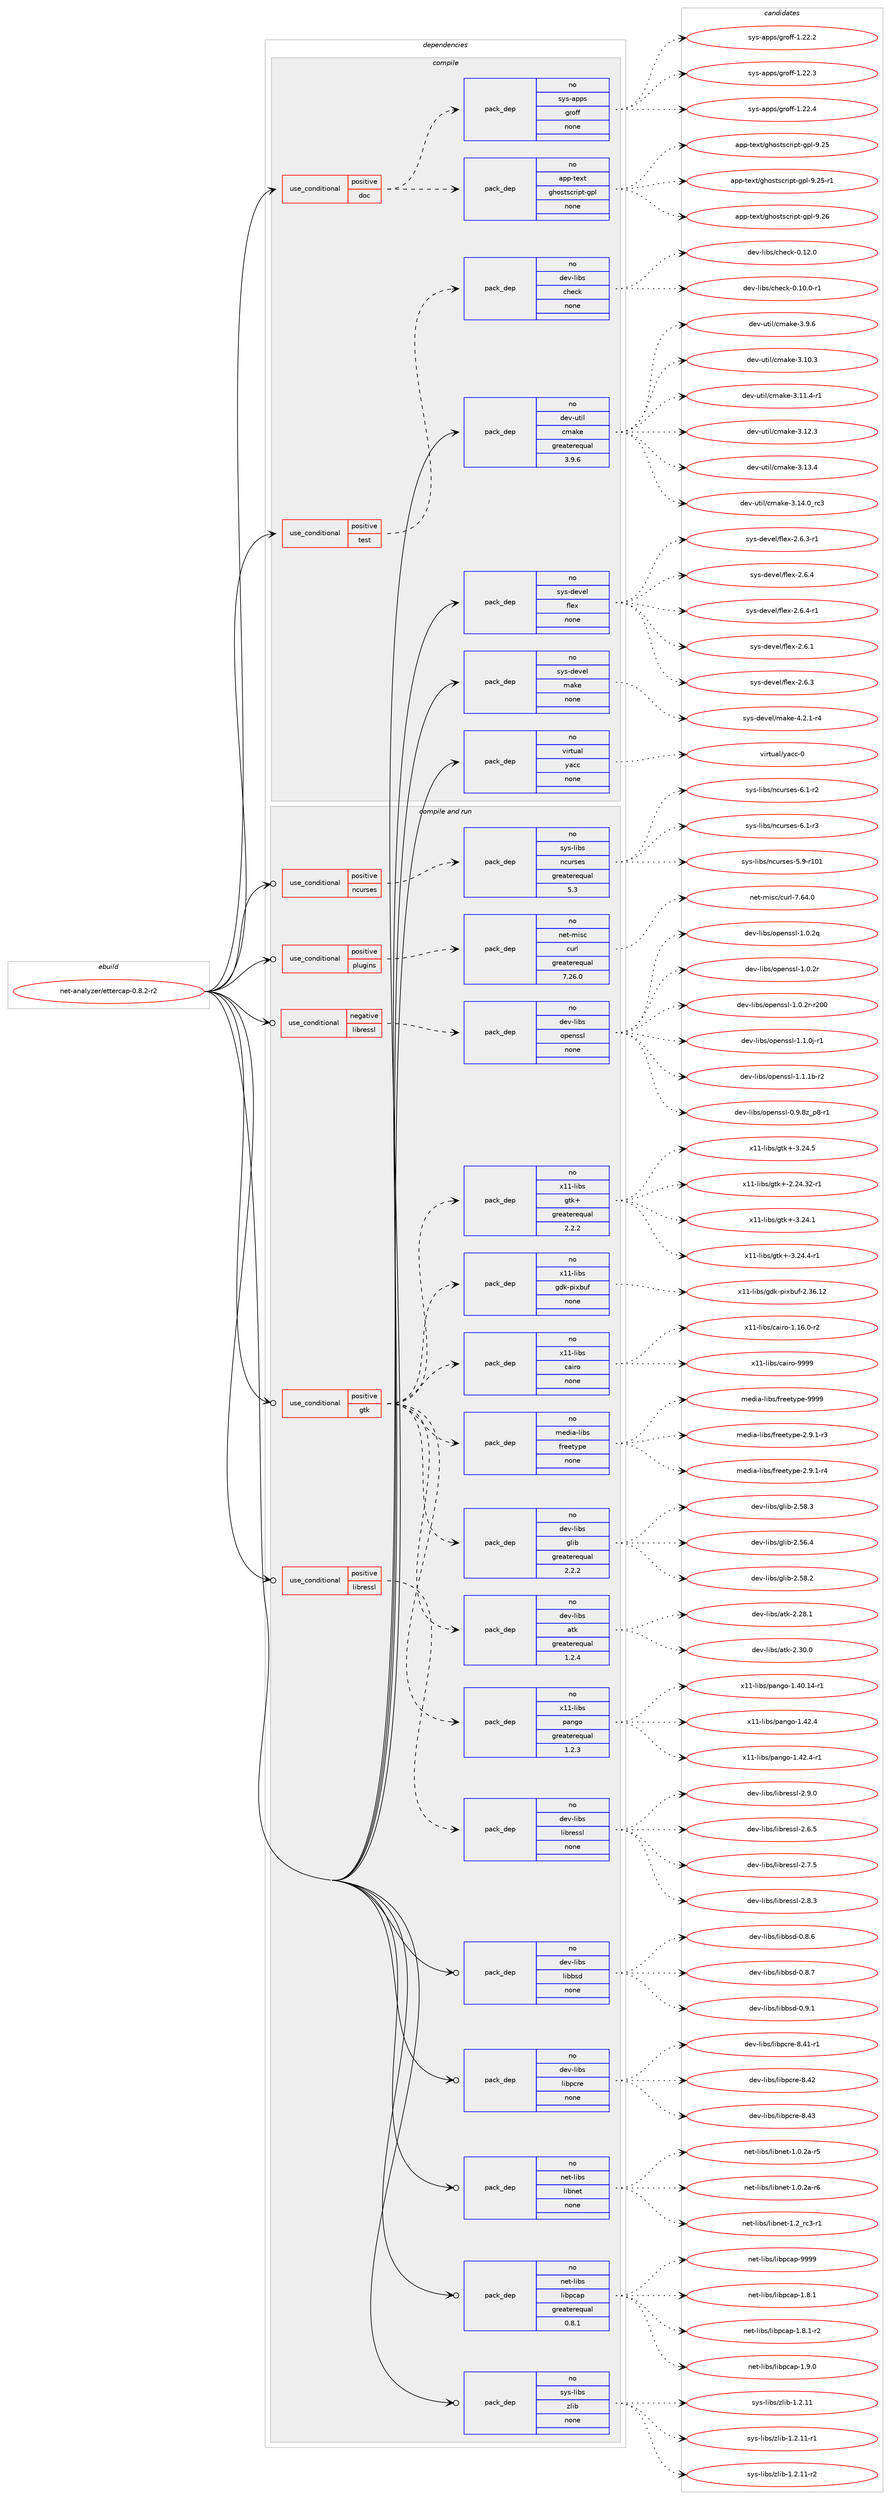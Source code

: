 digraph prolog {

# *************
# Graph options
# *************

newrank=true;
concentrate=true;
compound=true;
graph [rankdir=LR,fontname=Helvetica,fontsize=10,ranksep=1.5];#, ranksep=2.5, nodesep=0.2];
edge  [arrowhead=vee];
node  [fontname=Helvetica,fontsize=10];

# **********
# The ebuild
# **********

subgraph cluster_leftcol {
color=gray;
rank=same;
label=<<i>ebuild</i>>;
id [label="net-analyzer/ettercap-0.8.2-r2", color=red, width=4, href="../net-analyzer/ettercap-0.8.2-r2.svg"];
}

# ****************
# The dependencies
# ****************

subgraph cluster_midcol {
color=gray;
label=<<i>dependencies</i>>;
subgraph cluster_compile {
fillcolor="#eeeeee";
style=filled;
label=<<i>compile</i>>;
subgraph cond441639 {
dependency1642486 [label=<<TABLE BORDER="0" CELLBORDER="1" CELLSPACING="0" CELLPADDING="4"><TR><TD ROWSPAN="3" CELLPADDING="10">use_conditional</TD></TR><TR><TD>positive</TD></TR><TR><TD>doc</TD></TR></TABLE>>, shape=none, color=red];
subgraph pack1174321 {
dependency1642487 [label=<<TABLE BORDER="0" CELLBORDER="1" CELLSPACING="0" CELLPADDING="4" WIDTH="220"><TR><TD ROWSPAN="6" CELLPADDING="30">pack_dep</TD></TR><TR><TD WIDTH="110">no</TD></TR><TR><TD>app-text</TD></TR><TR><TD>ghostscript-gpl</TD></TR><TR><TD>none</TD></TR><TR><TD></TD></TR></TABLE>>, shape=none, color=blue];
}
dependency1642486:e -> dependency1642487:w [weight=20,style="dashed",arrowhead="vee"];
subgraph pack1174322 {
dependency1642488 [label=<<TABLE BORDER="0" CELLBORDER="1" CELLSPACING="0" CELLPADDING="4" WIDTH="220"><TR><TD ROWSPAN="6" CELLPADDING="30">pack_dep</TD></TR><TR><TD WIDTH="110">no</TD></TR><TR><TD>sys-apps</TD></TR><TR><TD>groff</TD></TR><TR><TD>none</TD></TR><TR><TD></TD></TR></TABLE>>, shape=none, color=blue];
}
dependency1642486:e -> dependency1642488:w [weight=20,style="dashed",arrowhead="vee"];
}
id:e -> dependency1642486:w [weight=20,style="solid",arrowhead="vee"];
subgraph cond441640 {
dependency1642489 [label=<<TABLE BORDER="0" CELLBORDER="1" CELLSPACING="0" CELLPADDING="4"><TR><TD ROWSPAN="3" CELLPADDING="10">use_conditional</TD></TR><TR><TD>positive</TD></TR><TR><TD>test</TD></TR></TABLE>>, shape=none, color=red];
subgraph pack1174323 {
dependency1642490 [label=<<TABLE BORDER="0" CELLBORDER="1" CELLSPACING="0" CELLPADDING="4" WIDTH="220"><TR><TD ROWSPAN="6" CELLPADDING="30">pack_dep</TD></TR><TR><TD WIDTH="110">no</TD></TR><TR><TD>dev-libs</TD></TR><TR><TD>check</TD></TR><TR><TD>none</TD></TR><TR><TD></TD></TR></TABLE>>, shape=none, color=blue];
}
dependency1642489:e -> dependency1642490:w [weight=20,style="dashed",arrowhead="vee"];
}
id:e -> dependency1642489:w [weight=20,style="solid",arrowhead="vee"];
subgraph pack1174324 {
dependency1642491 [label=<<TABLE BORDER="0" CELLBORDER="1" CELLSPACING="0" CELLPADDING="4" WIDTH="220"><TR><TD ROWSPAN="6" CELLPADDING="30">pack_dep</TD></TR><TR><TD WIDTH="110">no</TD></TR><TR><TD>dev-util</TD></TR><TR><TD>cmake</TD></TR><TR><TD>greaterequal</TD></TR><TR><TD>3.9.6</TD></TR></TABLE>>, shape=none, color=blue];
}
id:e -> dependency1642491:w [weight=20,style="solid",arrowhead="vee"];
subgraph pack1174325 {
dependency1642492 [label=<<TABLE BORDER="0" CELLBORDER="1" CELLSPACING="0" CELLPADDING="4" WIDTH="220"><TR><TD ROWSPAN="6" CELLPADDING="30">pack_dep</TD></TR><TR><TD WIDTH="110">no</TD></TR><TR><TD>sys-devel</TD></TR><TR><TD>flex</TD></TR><TR><TD>none</TD></TR><TR><TD></TD></TR></TABLE>>, shape=none, color=blue];
}
id:e -> dependency1642492:w [weight=20,style="solid",arrowhead="vee"];
subgraph pack1174326 {
dependency1642493 [label=<<TABLE BORDER="0" CELLBORDER="1" CELLSPACING="0" CELLPADDING="4" WIDTH="220"><TR><TD ROWSPAN="6" CELLPADDING="30">pack_dep</TD></TR><TR><TD WIDTH="110">no</TD></TR><TR><TD>sys-devel</TD></TR><TR><TD>make</TD></TR><TR><TD>none</TD></TR><TR><TD></TD></TR></TABLE>>, shape=none, color=blue];
}
id:e -> dependency1642493:w [weight=20,style="solid",arrowhead="vee"];
subgraph pack1174327 {
dependency1642494 [label=<<TABLE BORDER="0" CELLBORDER="1" CELLSPACING="0" CELLPADDING="4" WIDTH="220"><TR><TD ROWSPAN="6" CELLPADDING="30">pack_dep</TD></TR><TR><TD WIDTH="110">no</TD></TR><TR><TD>virtual</TD></TR><TR><TD>yacc</TD></TR><TR><TD>none</TD></TR><TR><TD></TD></TR></TABLE>>, shape=none, color=blue];
}
id:e -> dependency1642494:w [weight=20,style="solid",arrowhead="vee"];
}
subgraph cluster_compileandrun {
fillcolor="#eeeeee";
style=filled;
label=<<i>compile and run</i>>;
subgraph cond441641 {
dependency1642495 [label=<<TABLE BORDER="0" CELLBORDER="1" CELLSPACING="0" CELLPADDING="4"><TR><TD ROWSPAN="3" CELLPADDING="10">use_conditional</TD></TR><TR><TD>negative</TD></TR><TR><TD>libressl</TD></TR></TABLE>>, shape=none, color=red];
subgraph pack1174328 {
dependency1642496 [label=<<TABLE BORDER="0" CELLBORDER="1" CELLSPACING="0" CELLPADDING="4" WIDTH="220"><TR><TD ROWSPAN="6" CELLPADDING="30">pack_dep</TD></TR><TR><TD WIDTH="110">no</TD></TR><TR><TD>dev-libs</TD></TR><TR><TD>openssl</TD></TR><TR><TD>none</TD></TR><TR><TD></TD></TR></TABLE>>, shape=none, color=blue];
}
dependency1642495:e -> dependency1642496:w [weight=20,style="dashed",arrowhead="vee"];
}
id:e -> dependency1642495:w [weight=20,style="solid",arrowhead="odotvee"];
subgraph cond441642 {
dependency1642497 [label=<<TABLE BORDER="0" CELLBORDER="1" CELLSPACING="0" CELLPADDING="4"><TR><TD ROWSPAN="3" CELLPADDING="10">use_conditional</TD></TR><TR><TD>positive</TD></TR><TR><TD>gtk</TD></TR></TABLE>>, shape=none, color=red];
subgraph pack1174329 {
dependency1642498 [label=<<TABLE BORDER="0" CELLBORDER="1" CELLSPACING="0" CELLPADDING="4" WIDTH="220"><TR><TD ROWSPAN="6" CELLPADDING="30">pack_dep</TD></TR><TR><TD WIDTH="110">no</TD></TR><TR><TD>dev-libs</TD></TR><TR><TD>atk</TD></TR><TR><TD>greaterequal</TD></TR><TR><TD>1.2.4</TD></TR></TABLE>>, shape=none, color=blue];
}
dependency1642497:e -> dependency1642498:w [weight=20,style="dashed",arrowhead="vee"];
subgraph pack1174330 {
dependency1642499 [label=<<TABLE BORDER="0" CELLBORDER="1" CELLSPACING="0" CELLPADDING="4" WIDTH="220"><TR><TD ROWSPAN="6" CELLPADDING="30">pack_dep</TD></TR><TR><TD WIDTH="110">no</TD></TR><TR><TD>dev-libs</TD></TR><TR><TD>glib</TD></TR><TR><TD>greaterequal</TD></TR><TR><TD>2.2.2</TD></TR></TABLE>>, shape=none, color=blue];
}
dependency1642497:e -> dependency1642499:w [weight=20,style="dashed",arrowhead="vee"];
subgraph pack1174331 {
dependency1642500 [label=<<TABLE BORDER="0" CELLBORDER="1" CELLSPACING="0" CELLPADDING="4" WIDTH="220"><TR><TD ROWSPAN="6" CELLPADDING="30">pack_dep</TD></TR><TR><TD WIDTH="110">no</TD></TR><TR><TD>media-libs</TD></TR><TR><TD>freetype</TD></TR><TR><TD>none</TD></TR><TR><TD></TD></TR></TABLE>>, shape=none, color=blue];
}
dependency1642497:e -> dependency1642500:w [weight=20,style="dashed",arrowhead="vee"];
subgraph pack1174332 {
dependency1642501 [label=<<TABLE BORDER="0" CELLBORDER="1" CELLSPACING="0" CELLPADDING="4" WIDTH="220"><TR><TD ROWSPAN="6" CELLPADDING="30">pack_dep</TD></TR><TR><TD WIDTH="110">no</TD></TR><TR><TD>x11-libs</TD></TR><TR><TD>cairo</TD></TR><TR><TD>none</TD></TR><TR><TD></TD></TR></TABLE>>, shape=none, color=blue];
}
dependency1642497:e -> dependency1642501:w [weight=20,style="dashed",arrowhead="vee"];
subgraph pack1174333 {
dependency1642502 [label=<<TABLE BORDER="0" CELLBORDER="1" CELLSPACING="0" CELLPADDING="4" WIDTH="220"><TR><TD ROWSPAN="6" CELLPADDING="30">pack_dep</TD></TR><TR><TD WIDTH="110">no</TD></TR><TR><TD>x11-libs</TD></TR><TR><TD>gdk-pixbuf</TD></TR><TR><TD>none</TD></TR><TR><TD></TD></TR></TABLE>>, shape=none, color=blue];
}
dependency1642497:e -> dependency1642502:w [weight=20,style="dashed",arrowhead="vee"];
subgraph pack1174334 {
dependency1642503 [label=<<TABLE BORDER="0" CELLBORDER="1" CELLSPACING="0" CELLPADDING="4" WIDTH="220"><TR><TD ROWSPAN="6" CELLPADDING="30">pack_dep</TD></TR><TR><TD WIDTH="110">no</TD></TR><TR><TD>x11-libs</TD></TR><TR><TD>gtk+</TD></TR><TR><TD>greaterequal</TD></TR><TR><TD>2.2.2</TD></TR></TABLE>>, shape=none, color=blue];
}
dependency1642497:e -> dependency1642503:w [weight=20,style="dashed",arrowhead="vee"];
subgraph pack1174335 {
dependency1642504 [label=<<TABLE BORDER="0" CELLBORDER="1" CELLSPACING="0" CELLPADDING="4" WIDTH="220"><TR><TD ROWSPAN="6" CELLPADDING="30">pack_dep</TD></TR><TR><TD WIDTH="110">no</TD></TR><TR><TD>x11-libs</TD></TR><TR><TD>pango</TD></TR><TR><TD>greaterequal</TD></TR><TR><TD>1.2.3</TD></TR></TABLE>>, shape=none, color=blue];
}
dependency1642497:e -> dependency1642504:w [weight=20,style="dashed",arrowhead="vee"];
}
id:e -> dependency1642497:w [weight=20,style="solid",arrowhead="odotvee"];
subgraph cond441643 {
dependency1642505 [label=<<TABLE BORDER="0" CELLBORDER="1" CELLSPACING="0" CELLPADDING="4"><TR><TD ROWSPAN="3" CELLPADDING="10">use_conditional</TD></TR><TR><TD>positive</TD></TR><TR><TD>libressl</TD></TR></TABLE>>, shape=none, color=red];
subgraph pack1174336 {
dependency1642506 [label=<<TABLE BORDER="0" CELLBORDER="1" CELLSPACING="0" CELLPADDING="4" WIDTH="220"><TR><TD ROWSPAN="6" CELLPADDING="30">pack_dep</TD></TR><TR><TD WIDTH="110">no</TD></TR><TR><TD>dev-libs</TD></TR><TR><TD>libressl</TD></TR><TR><TD>none</TD></TR><TR><TD></TD></TR></TABLE>>, shape=none, color=blue];
}
dependency1642505:e -> dependency1642506:w [weight=20,style="dashed",arrowhead="vee"];
}
id:e -> dependency1642505:w [weight=20,style="solid",arrowhead="odotvee"];
subgraph cond441644 {
dependency1642507 [label=<<TABLE BORDER="0" CELLBORDER="1" CELLSPACING="0" CELLPADDING="4"><TR><TD ROWSPAN="3" CELLPADDING="10">use_conditional</TD></TR><TR><TD>positive</TD></TR><TR><TD>ncurses</TD></TR></TABLE>>, shape=none, color=red];
subgraph pack1174337 {
dependency1642508 [label=<<TABLE BORDER="0" CELLBORDER="1" CELLSPACING="0" CELLPADDING="4" WIDTH="220"><TR><TD ROWSPAN="6" CELLPADDING="30">pack_dep</TD></TR><TR><TD WIDTH="110">no</TD></TR><TR><TD>sys-libs</TD></TR><TR><TD>ncurses</TD></TR><TR><TD>greaterequal</TD></TR><TR><TD>5.3</TD></TR></TABLE>>, shape=none, color=blue];
}
dependency1642507:e -> dependency1642508:w [weight=20,style="dashed",arrowhead="vee"];
}
id:e -> dependency1642507:w [weight=20,style="solid",arrowhead="odotvee"];
subgraph cond441645 {
dependency1642509 [label=<<TABLE BORDER="0" CELLBORDER="1" CELLSPACING="0" CELLPADDING="4"><TR><TD ROWSPAN="3" CELLPADDING="10">use_conditional</TD></TR><TR><TD>positive</TD></TR><TR><TD>plugins</TD></TR></TABLE>>, shape=none, color=red];
subgraph pack1174338 {
dependency1642510 [label=<<TABLE BORDER="0" CELLBORDER="1" CELLSPACING="0" CELLPADDING="4" WIDTH="220"><TR><TD ROWSPAN="6" CELLPADDING="30">pack_dep</TD></TR><TR><TD WIDTH="110">no</TD></TR><TR><TD>net-misc</TD></TR><TR><TD>curl</TD></TR><TR><TD>greaterequal</TD></TR><TR><TD>7.26.0</TD></TR></TABLE>>, shape=none, color=blue];
}
dependency1642509:e -> dependency1642510:w [weight=20,style="dashed",arrowhead="vee"];
}
id:e -> dependency1642509:w [weight=20,style="solid",arrowhead="odotvee"];
subgraph pack1174339 {
dependency1642511 [label=<<TABLE BORDER="0" CELLBORDER="1" CELLSPACING="0" CELLPADDING="4" WIDTH="220"><TR><TD ROWSPAN="6" CELLPADDING="30">pack_dep</TD></TR><TR><TD WIDTH="110">no</TD></TR><TR><TD>dev-libs</TD></TR><TR><TD>libbsd</TD></TR><TR><TD>none</TD></TR><TR><TD></TD></TR></TABLE>>, shape=none, color=blue];
}
id:e -> dependency1642511:w [weight=20,style="solid",arrowhead="odotvee"];
subgraph pack1174340 {
dependency1642512 [label=<<TABLE BORDER="0" CELLBORDER="1" CELLSPACING="0" CELLPADDING="4" WIDTH="220"><TR><TD ROWSPAN="6" CELLPADDING="30">pack_dep</TD></TR><TR><TD WIDTH="110">no</TD></TR><TR><TD>dev-libs</TD></TR><TR><TD>libpcre</TD></TR><TR><TD>none</TD></TR><TR><TD></TD></TR></TABLE>>, shape=none, color=blue];
}
id:e -> dependency1642512:w [weight=20,style="solid",arrowhead="odotvee"];
subgraph pack1174341 {
dependency1642513 [label=<<TABLE BORDER="0" CELLBORDER="1" CELLSPACING="0" CELLPADDING="4" WIDTH="220"><TR><TD ROWSPAN="6" CELLPADDING="30">pack_dep</TD></TR><TR><TD WIDTH="110">no</TD></TR><TR><TD>net-libs</TD></TR><TR><TD>libnet</TD></TR><TR><TD>none</TD></TR><TR><TD></TD></TR></TABLE>>, shape=none, color=blue];
}
id:e -> dependency1642513:w [weight=20,style="solid",arrowhead="odotvee"];
subgraph pack1174342 {
dependency1642514 [label=<<TABLE BORDER="0" CELLBORDER="1" CELLSPACING="0" CELLPADDING="4" WIDTH="220"><TR><TD ROWSPAN="6" CELLPADDING="30">pack_dep</TD></TR><TR><TD WIDTH="110">no</TD></TR><TR><TD>net-libs</TD></TR><TR><TD>libpcap</TD></TR><TR><TD>greaterequal</TD></TR><TR><TD>0.8.1</TD></TR></TABLE>>, shape=none, color=blue];
}
id:e -> dependency1642514:w [weight=20,style="solid",arrowhead="odotvee"];
subgraph pack1174343 {
dependency1642515 [label=<<TABLE BORDER="0" CELLBORDER="1" CELLSPACING="0" CELLPADDING="4" WIDTH="220"><TR><TD ROWSPAN="6" CELLPADDING="30">pack_dep</TD></TR><TR><TD WIDTH="110">no</TD></TR><TR><TD>sys-libs</TD></TR><TR><TD>zlib</TD></TR><TR><TD>none</TD></TR><TR><TD></TD></TR></TABLE>>, shape=none, color=blue];
}
id:e -> dependency1642515:w [weight=20,style="solid",arrowhead="odotvee"];
}
subgraph cluster_run {
fillcolor="#eeeeee";
style=filled;
label=<<i>run</i>>;
}
}

# **************
# The candidates
# **************

subgraph cluster_choices {
rank=same;
color=gray;
label=<<i>candidates</i>>;

subgraph choice1174321 {
color=black;
nodesep=1;
choice97112112451161011201164710310411111511611599114105112116451031121084557465053 [label="app-text/ghostscript-gpl-9.25", color=red, width=4,href="../app-text/ghostscript-gpl-9.25.svg"];
choice971121124511610112011647103104111115116115991141051121164510311210845574650534511449 [label="app-text/ghostscript-gpl-9.25-r1", color=red, width=4,href="../app-text/ghostscript-gpl-9.25-r1.svg"];
choice97112112451161011201164710310411111511611599114105112116451031121084557465054 [label="app-text/ghostscript-gpl-9.26", color=red, width=4,href="../app-text/ghostscript-gpl-9.26.svg"];
dependency1642487:e -> choice97112112451161011201164710310411111511611599114105112116451031121084557465053:w [style=dotted,weight="100"];
dependency1642487:e -> choice971121124511610112011647103104111115116115991141051121164510311210845574650534511449:w [style=dotted,weight="100"];
dependency1642487:e -> choice97112112451161011201164710310411111511611599114105112116451031121084557465054:w [style=dotted,weight="100"];
}
subgraph choice1174322 {
color=black;
nodesep=1;
choice11512111545971121121154710311411110210245494650504650 [label="sys-apps/groff-1.22.2", color=red, width=4,href="../sys-apps/groff-1.22.2.svg"];
choice11512111545971121121154710311411110210245494650504651 [label="sys-apps/groff-1.22.3", color=red, width=4,href="../sys-apps/groff-1.22.3.svg"];
choice11512111545971121121154710311411110210245494650504652 [label="sys-apps/groff-1.22.4", color=red, width=4,href="../sys-apps/groff-1.22.4.svg"];
dependency1642488:e -> choice11512111545971121121154710311411110210245494650504650:w [style=dotted,weight="100"];
dependency1642488:e -> choice11512111545971121121154710311411110210245494650504651:w [style=dotted,weight="100"];
dependency1642488:e -> choice11512111545971121121154710311411110210245494650504652:w [style=dotted,weight="100"];
}
subgraph choice1174323 {
color=black;
nodesep=1;
choice1001011184510810598115479910410199107454846494846484511449 [label="dev-libs/check-0.10.0-r1", color=red, width=4,href="../dev-libs/check-0.10.0-r1.svg"];
choice100101118451081059811547991041019910745484649504648 [label="dev-libs/check-0.12.0", color=red, width=4,href="../dev-libs/check-0.12.0.svg"];
dependency1642490:e -> choice1001011184510810598115479910410199107454846494846484511449:w [style=dotted,weight="100"];
dependency1642490:e -> choice100101118451081059811547991041019910745484649504648:w [style=dotted,weight="100"];
}
subgraph choice1174324 {
color=black;
nodesep=1;
choice1001011184511711610510847991099710710145514649484651 [label="dev-util/cmake-3.10.3", color=red, width=4,href="../dev-util/cmake-3.10.3.svg"];
choice10010111845117116105108479910997107101455146494946524511449 [label="dev-util/cmake-3.11.4-r1", color=red, width=4,href="../dev-util/cmake-3.11.4-r1.svg"];
choice1001011184511711610510847991099710710145514649504651 [label="dev-util/cmake-3.12.3", color=red, width=4,href="../dev-util/cmake-3.12.3.svg"];
choice1001011184511711610510847991099710710145514649514652 [label="dev-util/cmake-3.13.4", color=red, width=4,href="../dev-util/cmake-3.13.4.svg"];
choice1001011184511711610510847991099710710145514649524648951149951 [label="dev-util/cmake-3.14.0_rc3", color=red, width=4,href="../dev-util/cmake-3.14.0_rc3.svg"];
choice10010111845117116105108479910997107101455146574654 [label="dev-util/cmake-3.9.6", color=red, width=4,href="../dev-util/cmake-3.9.6.svg"];
dependency1642491:e -> choice1001011184511711610510847991099710710145514649484651:w [style=dotted,weight="100"];
dependency1642491:e -> choice10010111845117116105108479910997107101455146494946524511449:w [style=dotted,weight="100"];
dependency1642491:e -> choice1001011184511711610510847991099710710145514649504651:w [style=dotted,weight="100"];
dependency1642491:e -> choice1001011184511711610510847991099710710145514649514652:w [style=dotted,weight="100"];
dependency1642491:e -> choice1001011184511711610510847991099710710145514649524648951149951:w [style=dotted,weight="100"];
dependency1642491:e -> choice10010111845117116105108479910997107101455146574654:w [style=dotted,weight="100"];
}
subgraph choice1174325 {
color=black;
nodesep=1;
choice1151211154510010111810110847102108101120455046544649 [label="sys-devel/flex-2.6.1", color=red, width=4,href="../sys-devel/flex-2.6.1.svg"];
choice1151211154510010111810110847102108101120455046544651 [label="sys-devel/flex-2.6.3", color=red, width=4,href="../sys-devel/flex-2.6.3.svg"];
choice11512111545100101118101108471021081011204550465446514511449 [label="sys-devel/flex-2.6.3-r1", color=red, width=4,href="../sys-devel/flex-2.6.3-r1.svg"];
choice1151211154510010111810110847102108101120455046544652 [label="sys-devel/flex-2.6.4", color=red, width=4,href="../sys-devel/flex-2.6.4.svg"];
choice11512111545100101118101108471021081011204550465446524511449 [label="sys-devel/flex-2.6.4-r1", color=red, width=4,href="../sys-devel/flex-2.6.4-r1.svg"];
dependency1642492:e -> choice1151211154510010111810110847102108101120455046544649:w [style=dotted,weight="100"];
dependency1642492:e -> choice1151211154510010111810110847102108101120455046544651:w [style=dotted,weight="100"];
dependency1642492:e -> choice11512111545100101118101108471021081011204550465446514511449:w [style=dotted,weight="100"];
dependency1642492:e -> choice1151211154510010111810110847102108101120455046544652:w [style=dotted,weight="100"];
dependency1642492:e -> choice11512111545100101118101108471021081011204550465446524511449:w [style=dotted,weight="100"];
}
subgraph choice1174326 {
color=black;
nodesep=1;
choice1151211154510010111810110847109971071014552465046494511452 [label="sys-devel/make-4.2.1-r4", color=red, width=4,href="../sys-devel/make-4.2.1-r4.svg"];
dependency1642493:e -> choice1151211154510010111810110847109971071014552465046494511452:w [style=dotted,weight="100"];
}
subgraph choice1174327 {
color=black;
nodesep=1;
choice11810511411611797108471219799994548 [label="virtual/yacc-0", color=red, width=4,href="../virtual/yacc-0.svg"];
dependency1642494:e -> choice11810511411611797108471219799994548:w [style=dotted,weight="100"];
}
subgraph choice1174328 {
color=black;
nodesep=1;
choice10010111845108105981154711111210111011511510845484657465612295112564511449 [label="dev-libs/openssl-0.9.8z_p8-r1", color=red, width=4,href="../dev-libs/openssl-0.9.8z_p8-r1.svg"];
choice100101118451081059811547111112101110115115108454946484650113 [label="dev-libs/openssl-1.0.2q", color=red, width=4,href="../dev-libs/openssl-1.0.2q.svg"];
choice100101118451081059811547111112101110115115108454946484650114 [label="dev-libs/openssl-1.0.2r", color=red, width=4,href="../dev-libs/openssl-1.0.2r.svg"];
choice10010111845108105981154711111210111011511510845494648465011445114504848 [label="dev-libs/openssl-1.0.2r-r200", color=red, width=4,href="../dev-libs/openssl-1.0.2r-r200.svg"];
choice1001011184510810598115471111121011101151151084549464946481064511449 [label="dev-libs/openssl-1.1.0j-r1", color=red, width=4,href="../dev-libs/openssl-1.1.0j-r1.svg"];
choice100101118451081059811547111112101110115115108454946494649984511450 [label="dev-libs/openssl-1.1.1b-r2", color=red, width=4,href="../dev-libs/openssl-1.1.1b-r2.svg"];
dependency1642496:e -> choice10010111845108105981154711111210111011511510845484657465612295112564511449:w [style=dotted,weight="100"];
dependency1642496:e -> choice100101118451081059811547111112101110115115108454946484650113:w [style=dotted,weight="100"];
dependency1642496:e -> choice100101118451081059811547111112101110115115108454946484650114:w [style=dotted,weight="100"];
dependency1642496:e -> choice10010111845108105981154711111210111011511510845494648465011445114504848:w [style=dotted,weight="100"];
dependency1642496:e -> choice1001011184510810598115471111121011101151151084549464946481064511449:w [style=dotted,weight="100"];
dependency1642496:e -> choice100101118451081059811547111112101110115115108454946494649984511450:w [style=dotted,weight="100"];
}
subgraph choice1174329 {
color=black;
nodesep=1;
choice1001011184510810598115479711610745504650564649 [label="dev-libs/atk-2.28.1", color=red, width=4,href="../dev-libs/atk-2.28.1.svg"];
choice1001011184510810598115479711610745504651484648 [label="dev-libs/atk-2.30.0", color=red, width=4,href="../dev-libs/atk-2.30.0.svg"];
dependency1642498:e -> choice1001011184510810598115479711610745504650564649:w [style=dotted,weight="100"];
dependency1642498:e -> choice1001011184510810598115479711610745504651484648:w [style=dotted,weight="100"];
}
subgraph choice1174330 {
color=black;
nodesep=1;
choice1001011184510810598115471031081059845504653544652 [label="dev-libs/glib-2.56.4", color=red, width=4,href="../dev-libs/glib-2.56.4.svg"];
choice1001011184510810598115471031081059845504653564650 [label="dev-libs/glib-2.58.2", color=red, width=4,href="../dev-libs/glib-2.58.2.svg"];
choice1001011184510810598115471031081059845504653564651 [label="dev-libs/glib-2.58.3", color=red, width=4,href="../dev-libs/glib-2.58.3.svg"];
dependency1642499:e -> choice1001011184510810598115471031081059845504653544652:w [style=dotted,weight="100"];
dependency1642499:e -> choice1001011184510810598115471031081059845504653564650:w [style=dotted,weight="100"];
dependency1642499:e -> choice1001011184510810598115471031081059845504653564651:w [style=dotted,weight="100"];
}
subgraph choice1174331 {
color=black;
nodesep=1;
choice109101100105974510810598115471021141011011161211121014550465746494511451 [label="media-libs/freetype-2.9.1-r3", color=red, width=4,href="../media-libs/freetype-2.9.1-r3.svg"];
choice109101100105974510810598115471021141011011161211121014550465746494511452 [label="media-libs/freetype-2.9.1-r4", color=red, width=4,href="../media-libs/freetype-2.9.1-r4.svg"];
choice109101100105974510810598115471021141011011161211121014557575757 [label="media-libs/freetype-9999", color=red, width=4,href="../media-libs/freetype-9999.svg"];
dependency1642500:e -> choice109101100105974510810598115471021141011011161211121014550465746494511451:w [style=dotted,weight="100"];
dependency1642500:e -> choice109101100105974510810598115471021141011011161211121014550465746494511452:w [style=dotted,weight="100"];
dependency1642500:e -> choice109101100105974510810598115471021141011011161211121014557575757:w [style=dotted,weight="100"];
}
subgraph choice1174332 {
color=black;
nodesep=1;
choice12049494510810598115479997105114111454946495446484511450 [label="x11-libs/cairo-1.16.0-r2", color=red, width=4,href="../x11-libs/cairo-1.16.0-r2.svg"];
choice120494945108105981154799971051141114557575757 [label="x11-libs/cairo-9999", color=red, width=4,href="../x11-libs/cairo-9999.svg"];
dependency1642501:e -> choice12049494510810598115479997105114111454946495446484511450:w [style=dotted,weight="100"];
dependency1642501:e -> choice120494945108105981154799971051141114557575757:w [style=dotted,weight="100"];
}
subgraph choice1174333 {
color=black;
nodesep=1;
choice120494945108105981154710310010745112105120981171024550465154464950 [label="x11-libs/gdk-pixbuf-2.36.12", color=red, width=4,href="../x11-libs/gdk-pixbuf-2.36.12.svg"];
dependency1642502:e -> choice120494945108105981154710310010745112105120981171024550465154464950:w [style=dotted,weight="100"];
}
subgraph choice1174334 {
color=black;
nodesep=1;
choice12049494510810598115471031161074345504650524651504511449 [label="x11-libs/gtk+-2.24.32-r1", color=red, width=4,href="../x11-libs/gtk+-2.24.32-r1.svg"];
choice12049494510810598115471031161074345514650524649 [label="x11-libs/gtk+-3.24.1", color=red, width=4,href="../x11-libs/gtk+-3.24.1.svg"];
choice120494945108105981154710311610743455146505246524511449 [label="x11-libs/gtk+-3.24.4-r1", color=red, width=4,href="../x11-libs/gtk+-3.24.4-r1.svg"];
choice12049494510810598115471031161074345514650524653 [label="x11-libs/gtk+-3.24.5", color=red, width=4,href="../x11-libs/gtk+-3.24.5.svg"];
dependency1642503:e -> choice12049494510810598115471031161074345504650524651504511449:w [style=dotted,weight="100"];
dependency1642503:e -> choice12049494510810598115471031161074345514650524649:w [style=dotted,weight="100"];
dependency1642503:e -> choice120494945108105981154710311610743455146505246524511449:w [style=dotted,weight="100"];
dependency1642503:e -> choice12049494510810598115471031161074345514650524653:w [style=dotted,weight="100"];
}
subgraph choice1174335 {
color=black;
nodesep=1;
choice12049494510810598115471129711010311145494652484649524511449 [label="x11-libs/pango-1.40.14-r1", color=red, width=4,href="../x11-libs/pango-1.40.14-r1.svg"];
choice12049494510810598115471129711010311145494652504652 [label="x11-libs/pango-1.42.4", color=red, width=4,href="../x11-libs/pango-1.42.4.svg"];
choice120494945108105981154711297110103111454946525046524511449 [label="x11-libs/pango-1.42.4-r1", color=red, width=4,href="../x11-libs/pango-1.42.4-r1.svg"];
dependency1642504:e -> choice12049494510810598115471129711010311145494652484649524511449:w [style=dotted,weight="100"];
dependency1642504:e -> choice12049494510810598115471129711010311145494652504652:w [style=dotted,weight="100"];
dependency1642504:e -> choice120494945108105981154711297110103111454946525046524511449:w [style=dotted,weight="100"];
}
subgraph choice1174336 {
color=black;
nodesep=1;
choice10010111845108105981154710810598114101115115108455046544653 [label="dev-libs/libressl-2.6.5", color=red, width=4,href="../dev-libs/libressl-2.6.5.svg"];
choice10010111845108105981154710810598114101115115108455046554653 [label="dev-libs/libressl-2.7.5", color=red, width=4,href="../dev-libs/libressl-2.7.5.svg"];
choice10010111845108105981154710810598114101115115108455046564651 [label="dev-libs/libressl-2.8.3", color=red, width=4,href="../dev-libs/libressl-2.8.3.svg"];
choice10010111845108105981154710810598114101115115108455046574648 [label="dev-libs/libressl-2.9.0", color=red, width=4,href="../dev-libs/libressl-2.9.0.svg"];
dependency1642506:e -> choice10010111845108105981154710810598114101115115108455046544653:w [style=dotted,weight="100"];
dependency1642506:e -> choice10010111845108105981154710810598114101115115108455046554653:w [style=dotted,weight="100"];
dependency1642506:e -> choice10010111845108105981154710810598114101115115108455046564651:w [style=dotted,weight="100"];
dependency1642506:e -> choice10010111845108105981154710810598114101115115108455046574648:w [style=dotted,weight="100"];
}
subgraph choice1174337 {
color=black;
nodesep=1;
choice115121115451081059811547110991171141151011154553465745114494849 [label="sys-libs/ncurses-5.9-r101", color=red, width=4,href="../sys-libs/ncurses-5.9-r101.svg"];
choice11512111545108105981154711099117114115101115455446494511450 [label="sys-libs/ncurses-6.1-r2", color=red, width=4,href="../sys-libs/ncurses-6.1-r2.svg"];
choice11512111545108105981154711099117114115101115455446494511451 [label="sys-libs/ncurses-6.1-r3", color=red, width=4,href="../sys-libs/ncurses-6.1-r3.svg"];
dependency1642508:e -> choice115121115451081059811547110991171141151011154553465745114494849:w [style=dotted,weight="100"];
dependency1642508:e -> choice11512111545108105981154711099117114115101115455446494511450:w [style=dotted,weight="100"];
dependency1642508:e -> choice11512111545108105981154711099117114115101115455446494511451:w [style=dotted,weight="100"];
}
subgraph choice1174338 {
color=black;
nodesep=1;
choice1101011164510910511599479911711410845554654524648 [label="net-misc/curl-7.64.0", color=red, width=4,href="../net-misc/curl-7.64.0.svg"];
dependency1642510:e -> choice1101011164510910511599479911711410845554654524648:w [style=dotted,weight="100"];
}
subgraph choice1174339 {
color=black;
nodesep=1;
choice1001011184510810598115471081059898115100454846564654 [label="dev-libs/libbsd-0.8.6", color=red, width=4,href="../dev-libs/libbsd-0.8.6.svg"];
choice1001011184510810598115471081059898115100454846564655 [label="dev-libs/libbsd-0.8.7", color=red, width=4,href="../dev-libs/libbsd-0.8.7.svg"];
choice1001011184510810598115471081059898115100454846574649 [label="dev-libs/libbsd-0.9.1", color=red, width=4,href="../dev-libs/libbsd-0.9.1.svg"];
dependency1642511:e -> choice1001011184510810598115471081059898115100454846564654:w [style=dotted,weight="100"];
dependency1642511:e -> choice1001011184510810598115471081059898115100454846564655:w [style=dotted,weight="100"];
dependency1642511:e -> choice1001011184510810598115471081059898115100454846574649:w [style=dotted,weight="100"];
}
subgraph choice1174340 {
color=black;
nodesep=1;
choice100101118451081059811547108105981129911410145564652494511449 [label="dev-libs/libpcre-8.41-r1", color=red, width=4,href="../dev-libs/libpcre-8.41-r1.svg"];
choice10010111845108105981154710810598112991141014556465250 [label="dev-libs/libpcre-8.42", color=red, width=4,href="../dev-libs/libpcre-8.42.svg"];
choice10010111845108105981154710810598112991141014556465251 [label="dev-libs/libpcre-8.43", color=red, width=4,href="../dev-libs/libpcre-8.43.svg"];
dependency1642512:e -> choice100101118451081059811547108105981129911410145564652494511449:w [style=dotted,weight="100"];
dependency1642512:e -> choice10010111845108105981154710810598112991141014556465250:w [style=dotted,weight="100"];
dependency1642512:e -> choice10010111845108105981154710810598112991141014556465251:w [style=dotted,weight="100"];
}
subgraph choice1174341 {
color=black;
nodesep=1;
choice11010111645108105981154710810598110101116454946484650974511453 [label="net-libs/libnet-1.0.2a-r5", color=red, width=4,href="../net-libs/libnet-1.0.2a-r5.svg"];
choice11010111645108105981154710810598110101116454946484650974511454 [label="net-libs/libnet-1.0.2a-r6", color=red, width=4,href="../net-libs/libnet-1.0.2a-r6.svg"];
choice11010111645108105981154710810598110101116454946509511499514511449 [label="net-libs/libnet-1.2_rc3-r1", color=red, width=4,href="../net-libs/libnet-1.2_rc3-r1.svg"];
dependency1642513:e -> choice11010111645108105981154710810598110101116454946484650974511453:w [style=dotted,weight="100"];
dependency1642513:e -> choice11010111645108105981154710810598110101116454946484650974511454:w [style=dotted,weight="100"];
dependency1642513:e -> choice11010111645108105981154710810598110101116454946509511499514511449:w [style=dotted,weight="100"];
}
subgraph choice1174342 {
color=black;
nodesep=1;
choice110101116451081059811547108105981129997112454946564649 [label="net-libs/libpcap-1.8.1", color=red, width=4,href="../net-libs/libpcap-1.8.1.svg"];
choice1101011164510810598115471081059811299971124549465646494511450 [label="net-libs/libpcap-1.8.1-r2", color=red, width=4,href="../net-libs/libpcap-1.8.1-r2.svg"];
choice110101116451081059811547108105981129997112454946574648 [label="net-libs/libpcap-1.9.0", color=red, width=4,href="../net-libs/libpcap-1.9.0.svg"];
choice1101011164510810598115471081059811299971124557575757 [label="net-libs/libpcap-9999", color=red, width=4,href="../net-libs/libpcap-9999.svg"];
dependency1642514:e -> choice110101116451081059811547108105981129997112454946564649:w [style=dotted,weight="100"];
dependency1642514:e -> choice1101011164510810598115471081059811299971124549465646494511450:w [style=dotted,weight="100"];
dependency1642514:e -> choice110101116451081059811547108105981129997112454946574648:w [style=dotted,weight="100"];
dependency1642514:e -> choice1101011164510810598115471081059811299971124557575757:w [style=dotted,weight="100"];
}
subgraph choice1174343 {
color=black;
nodesep=1;
choice1151211154510810598115471221081059845494650464949 [label="sys-libs/zlib-1.2.11", color=red, width=4,href="../sys-libs/zlib-1.2.11.svg"];
choice11512111545108105981154712210810598454946504649494511449 [label="sys-libs/zlib-1.2.11-r1", color=red, width=4,href="../sys-libs/zlib-1.2.11-r1.svg"];
choice11512111545108105981154712210810598454946504649494511450 [label="sys-libs/zlib-1.2.11-r2", color=red, width=4,href="../sys-libs/zlib-1.2.11-r2.svg"];
dependency1642515:e -> choice1151211154510810598115471221081059845494650464949:w [style=dotted,weight="100"];
dependency1642515:e -> choice11512111545108105981154712210810598454946504649494511449:w [style=dotted,weight="100"];
dependency1642515:e -> choice11512111545108105981154712210810598454946504649494511450:w [style=dotted,weight="100"];
}
}

}
